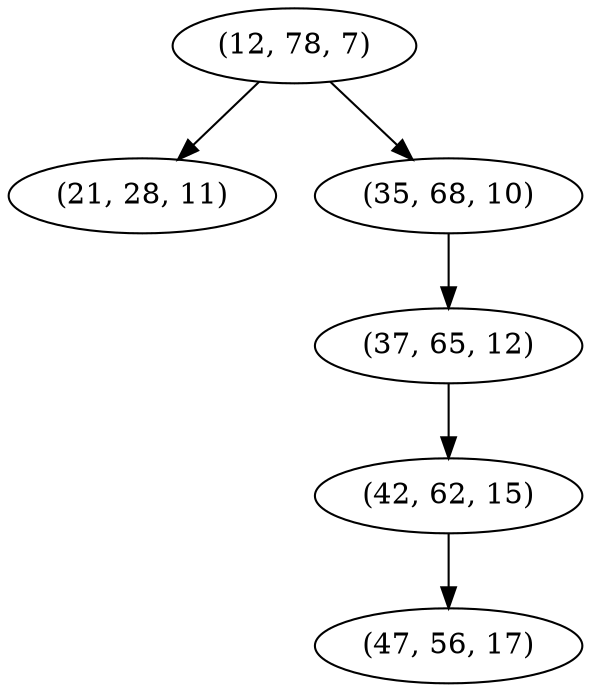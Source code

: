 digraph tree {
    "(12, 78, 7)";
    "(21, 28, 11)";
    "(35, 68, 10)";
    "(37, 65, 12)";
    "(42, 62, 15)";
    "(47, 56, 17)";
    "(12, 78, 7)" -> "(21, 28, 11)";
    "(12, 78, 7)" -> "(35, 68, 10)";
    "(35, 68, 10)" -> "(37, 65, 12)";
    "(37, 65, 12)" -> "(42, 62, 15)";
    "(42, 62, 15)" -> "(47, 56, 17)";
}
